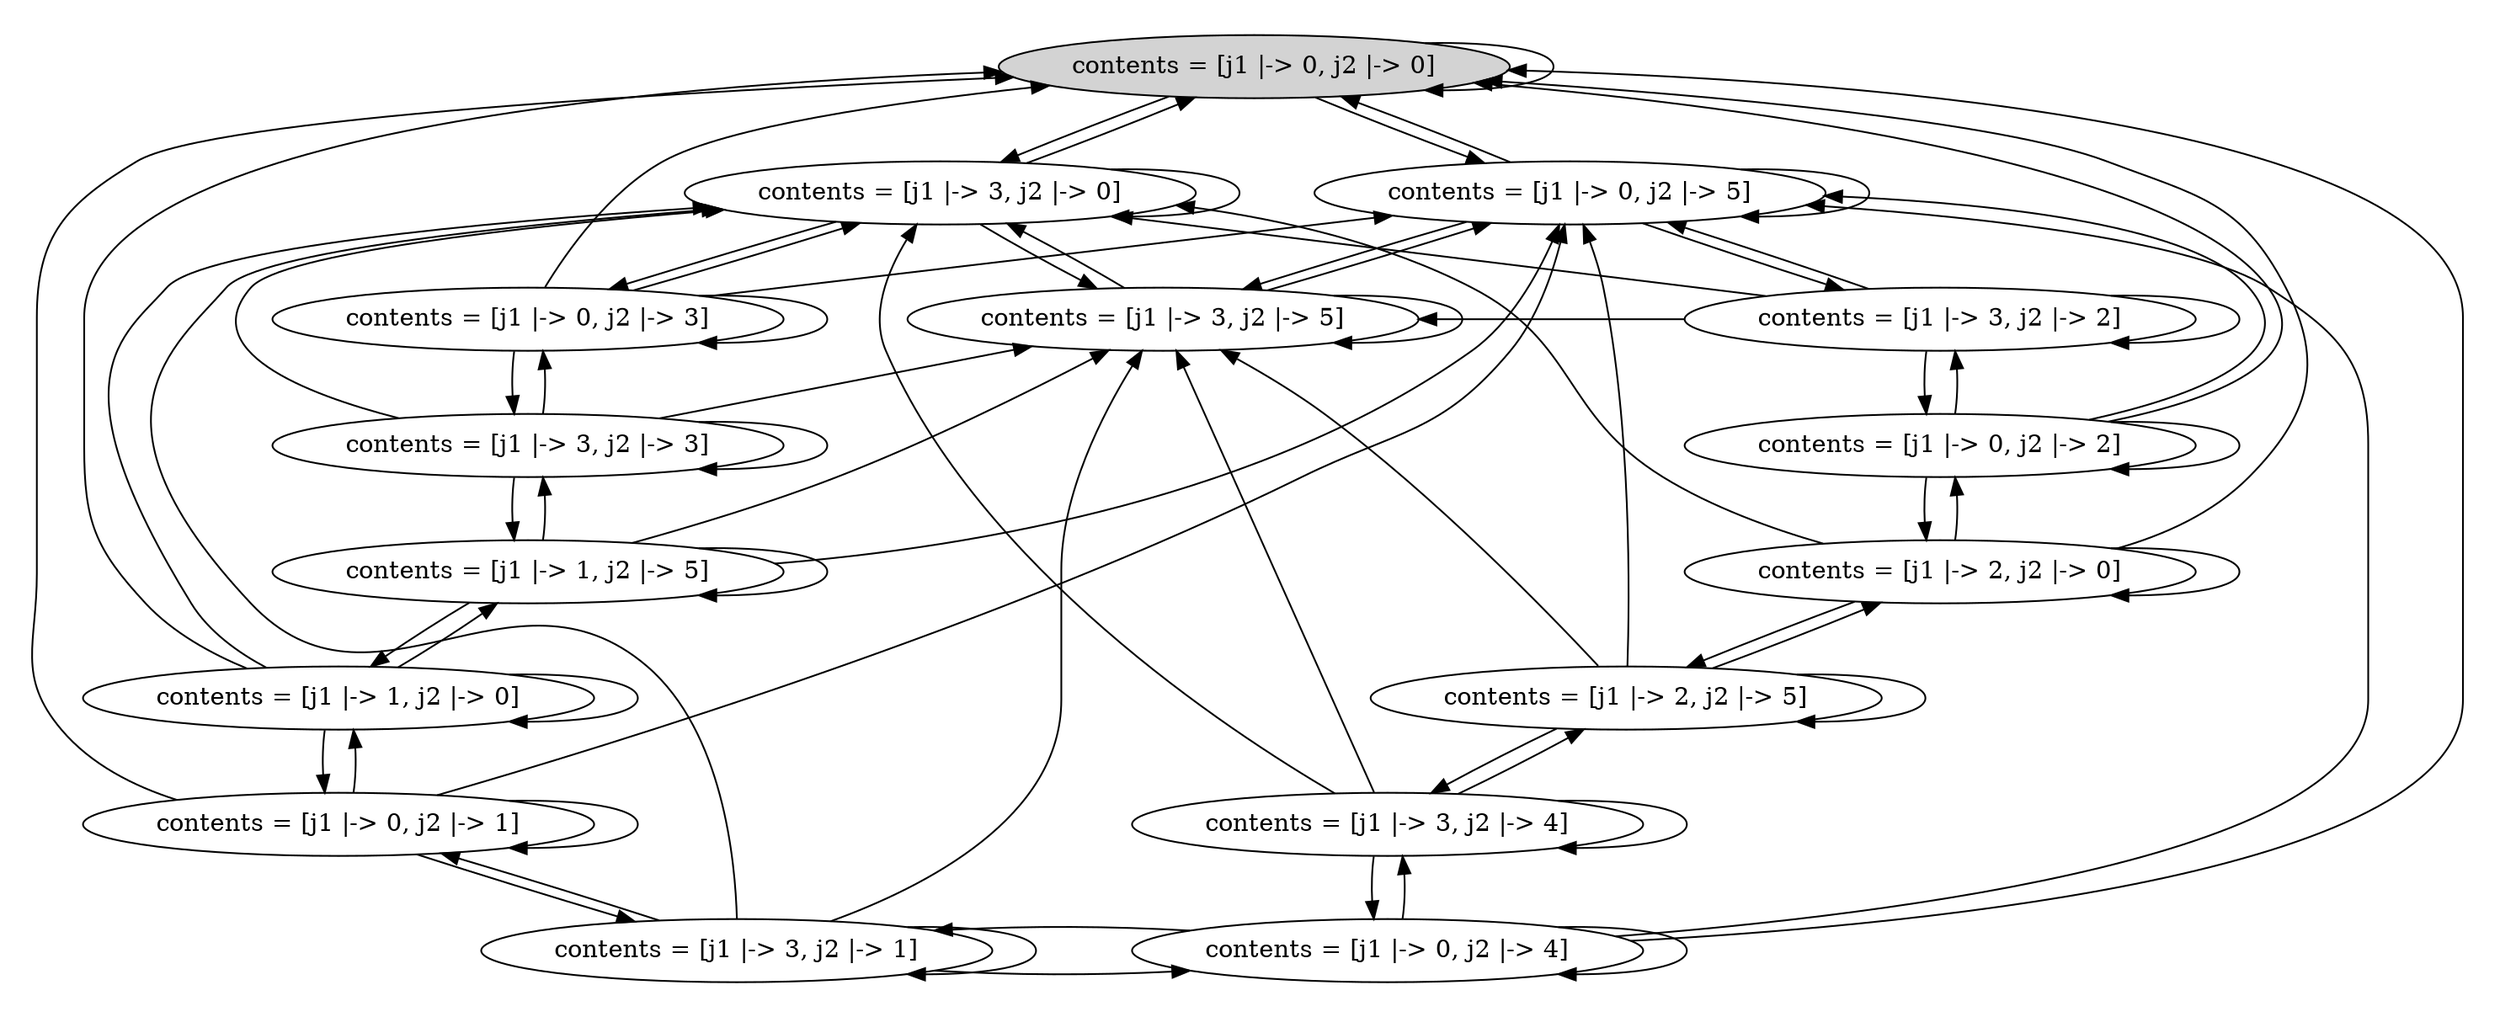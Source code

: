 strict digraph DiskGraph {
nodesep=0.35;
subgraph cluster_graph {
color="white";
-8719660849831663304 [label="contents = [j1 |-> 0, j2 |-> 0]",style = filled]
-8719660849831663304 -> 1612467219486094335 [label="",color="black",fontcolor="black"];
1612467219486094335 [label="contents = [j1 |-> 3, j2 |-> 0]"];
-8719660849831663304 -> -8719660849831663304 [label="",color="black",fontcolor="black"];
-8719660849831663304 -> -8719660849831663304 [label="",color="black",fontcolor="black"];
-8719660849831663304 -> -5588054968886828125 [label="",color="black",fontcolor="black"];
-5588054968886828125 [label="contents = [j1 |-> 0, j2 |-> 5]"];
-8719660849831663304 -> -8719660849831663304 [label="",color="black",fontcolor="black"];
-8719660849831663304 -> -8719660849831663304 [label="",color="black",fontcolor="black"];
1612467219486094335 -> 1612467219486094335 [label="",color="black",fontcolor="black"];
1612467219486094335 -> -8719660849831663304 [label="",color="black",fontcolor="black"];
1612467219486094335 -> -7676358837483761487 [label="",color="black",fontcolor="black"];
-7676358837483761487 [label="contents = [j1 |-> 0, j2 |-> 3]"];
1612467219486094335 -> 2516972742275627364 [label="",color="black",fontcolor="black"];
2516972742275627364 [label="contents = [j1 |-> 3, j2 |-> 5]"];
1612467219486094335 -> 1612467219486094335 [label="",color="black",fontcolor="black"];
1612467219486094335 -> 1612467219486094335 [label="",color="black",fontcolor="black"];
-5588054968886828125 -> 2516972742275627364 [label="",color="black",fontcolor="black"];
-5588054968886828125 -> -5588054968886828125 [label="",color="black",fontcolor="black"];
-5588054968886828125 -> -5588054968886828125 [label="",color="black",fontcolor="black"];
-5588054968886828125 -> -5588054968886828125 [label="",color="black",fontcolor="black"];
-5588054968886828125 -> -8719660849831663304 [label="",color="black",fontcolor="black"];
-5588054968886828125 -> -2543947349818295860 [label="",color="black",fontcolor="black"];
-2543947349818295860 [label="contents = [j1 |-> 3, j2 |-> 2]"];
-7676358837483761487 -> 424799124249938550 [label="",color="black",fontcolor="black"];
424799124249938550 [label="contents = [j1 |-> 3, j2 |-> 3]"];
-7676358837483761487 -> -7676358837483761487 [label="",color="black",fontcolor="black"];
-7676358837483761487 -> -7676358837483761487 [label="",color="black",fontcolor="black"];
-7676358837483761487 -> -5588054968886828125 [label="",color="black",fontcolor="black"];
-7676358837483761487 -> -8719660849831663304 [label="",color="black",fontcolor="black"];
-7676358837483761487 -> 1612467219486094335 [label="",color="black",fontcolor="black"];
2516972742275627364 -> 2516972742275627364 [label="",color="black",fontcolor="black"];
2516972742275627364 -> -5588054968886828125 [label="",color="black",fontcolor="black"];
2516972742275627364 -> 2516972742275627364 [label="",color="black",fontcolor="black"];
2516972742275627364 -> 2516972742275627364 [label="",color="black",fontcolor="black"];
2516972742275627364 -> 1612467219486094335 [label="",color="black",fontcolor="black"];
2516972742275627364 -> 2516972742275627364 [label="",color="black",fontcolor="black"];
-2543947349818295860 -> -2543947349818295860 [label="",color="black",fontcolor="black"];
-2543947349818295860 -> 5489674221351183115 [label="",color="black",fontcolor="black"];
5489674221351183115 [label="contents = [j1 |-> 0, j2 |-> 2]"];
-2543947349818295860 -> -5588054968886828125 [label="",color="black",fontcolor="black"];
-2543947349818295860 -> 2516972742275627364 [label="",color="black",fontcolor="black"];
-2543947349818295860 -> 1612467219486094335 [label="",color="black",fontcolor="black"];
-2543947349818295860 -> -2543947349818295860 [label="",color="black",fontcolor="black"];
424799124249938550 -> 424799124249938550 [label="",color="black",fontcolor="black"];
424799124249938550 -> -7676358837483761487 [label="",color="black",fontcolor="black"];
424799124249938550 -> 1572757193102569763 [label="",color="black",fontcolor="black"];
1572757193102569763 [label="contents = [j1 |-> 1, j2 |-> 5]"];
424799124249938550 -> 2516972742275627364 [label="",color="black",fontcolor="black"];
424799124249938550 -> 1612467219486094335 [label="",color="black",fontcolor="black"];
424799124249938550 -> 424799124249938550 [label="",color="black",fontcolor="black"];
5489674221351183115 -> -2543947349818295860 [label="",color="black",fontcolor="black"];
5489674221351183115 -> 5489674221351183115 [label="",color="black",fontcolor="black"];
5489674221351183115 -> 5489674221351183115 [label="",color="black",fontcolor="black"];
5489674221351183115 -> -5588054968886828125 [label="",color="black",fontcolor="black"];
5489674221351183115 -> -8719660849831663304 [label="",color="black",fontcolor="black"];
5489674221351183115 -> -5638487295190670977 [label="",color="black",fontcolor="black"];
-5638487295190670977 [label="contents = [j1 |-> 2, j2 |-> 0]"];
1572757193102569763 -> 2516972742275627364 [label="",color="black",fontcolor="black"];
1572757193102569763 -> -5588054968886828125 [label="",color="black",fontcolor="black"];
1572757193102569763 -> 1572757193102569763 [label="",color="black",fontcolor="black"];
1572757193102569763 -> 1572757193102569763 [label="",color="black",fontcolor="black"];
1572757193102569763 -> 2404140923464350648 [label="",color="black",fontcolor="black"];
2404140923464350648 [label="contents = [j1 |-> 1, j2 |-> 0]"];
1572757193102569763 -> 424799124249938550 [label="",color="black",fontcolor="black"];
-5638487295190670977 -> 1612467219486094335 [label="",color="black",fontcolor="black"];
-5638487295190670977 -> -8719660849831663304 [label="",color="black",fontcolor="black"];
-5638487295190670977 -> 5489674221351183115 [label="",color="black",fontcolor="black"];
-5638487295190670977 -> -8840945851508937756 [label="",color="black",fontcolor="black"];
-8840945851508937756 [label="contents = [j1 |-> 2, j2 |-> 5]"];
-5638487295190670977 -> -5638487295190670977 [label="",color="black",fontcolor="black"];
-5638487295190670977 -> -5638487295190670977 [label="",color="black",fontcolor="black"];
2404140923464350648 -> 1612467219486094335 [label="",color="black",fontcolor="black"];
2404140923464350648 -> -8719660849831663304 [label="",color="black",fontcolor="black"];
2404140923464350648 -> 6893515107309918850 [label="",color="black",fontcolor="black"];
6893515107309918850 [label="contents = [j1 |-> 0, j2 |-> 1]"];
2404140923464350648 -> 1572757193102569763 [label="",color="black",fontcolor="black"];
2404140923464350648 -> 2404140923464350648 [label="",color="black",fontcolor="black"];
2404140923464350648 -> 2404140923464350648 [label="",color="black",fontcolor="black"];
-8840945851508937756 -> 2516972742275627364 [label="",color="black",fontcolor="black"];
-8840945851508937756 -> -5588054968886828125 [label="",color="black",fontcolor="black"];
-8840945851508937756 -> -8840945851508937756 [label="",color="black",fontcolor="black"];
-8840945851508937756 -> -8840945851508937756 [label="",color="black",fontcolor="black"];
-8840945851508937756 -> -5638487295190670977 [label="",color="black",fontcolor="black"];
-8840945851508937756 -> -308161707690833186 [label="",color="black",fontcolor="black"];
-308161707690833186 [label="contents = [j1 |-> 3, j2 |-> 4]"];
6893515107309918850 -> -3515191776732905403 [label="",color="black",fontcolor="black"];
-3515191776732905403 [label="contents = [j1 |-> 3, j2 |-> 1]"];
6893515107309918850 -> 6893515107309918850 [label="",color="black",fontcolor="black"];
6893515107309918850 -> 6893515107309918850 [label="",color="black",fontcolor="black"];
6893515107309918850 -> -5588054968886828125 [label="",color="black",fontcolor="black"];
6893515107309918850 -> -8719660849831663304 [label="",color="black",fontcolor="black"];
6893515107309918850 -> 2404140923464350648 [label="",color="black",fontcolor="black"];
-308161707690833186 -> -308161707690833186 [label="",color="black",fontcolor="black"];
-308161707690833186 -> 7720322377145176089 [label="",color="black",fontcolor="black"];
7720322377145176089 [label="contents = [j1 |-> 0, j2 |-> 4]"];
-308161707690833186 -> -8840945851508937756 [label="",color="black",fontcolor="black"];
-308161707690833186 -> 2516972742275627364 [label="",color="black",fontcolor="black"];
-308161707690833186 -> 1612467219486094335 [label="",color="black",fontcolor="black"];
-308161707690833186 -> -308161707690833186 [label="",color="black",fontcolor="black"];
-3515191776732905403 -> -3515191776732905403 [label="",color="black",fontcolor="black"];
-3515191776732905403 -> 6893515107309918850 [label="",color="black",fontcolor="black"];
-3515191776732905403 -> 7720322377145176089 [label="",color="black",fontcolor="black"];
-3515191776732905403 -> 2516972742275627364 [label="",color="black",fontcolor="black"];
-3515191776732905403 -> 1612467219486094335 [label="",color="black",fontcolor="black"];
-3515191776732905403 -> -3515191776732905403 [label="",color="black",fontcolor="black"];
7720322377145176089 -> -308161707690833186 [label="",color="black",fontcolor="black"];
7720322377145176089 -> 7720322377145176089 [label="",color="black",fontcolor="black"];
7720322377145176089 -> 7720322377145176089 [label="",color="black",fontcolor="black"];
7720322377145176089 -> -5588054968886828125 [label="",color="black",fontcolor="black"];
7720322377145176089 -> -8719660849831663304 [label="",color="black",fontcolor="black"];
7720322377145176089 -> -3515191776732905403 [label="",color="black",fontcolor="black"];
{rank = same; -8719660849831663304;}
{rank = same; 1612467219486094335;-5588054968886828125;}
{rank = same; 2516972742275627364;-2543947349818295860;-7676358837483761487;}
{rank = same; 5489674221351183115;424799124249938550;}
{rank = same; 1572757193102569763;-5638487295190670977;}
{rank = same; -8840945851508937756;2404140923464350648;}
{rank = same; 6893515107309918850;-308161707690833186;}
{rank = same; -3515191776732905403;7720322377145176089;}
}
}